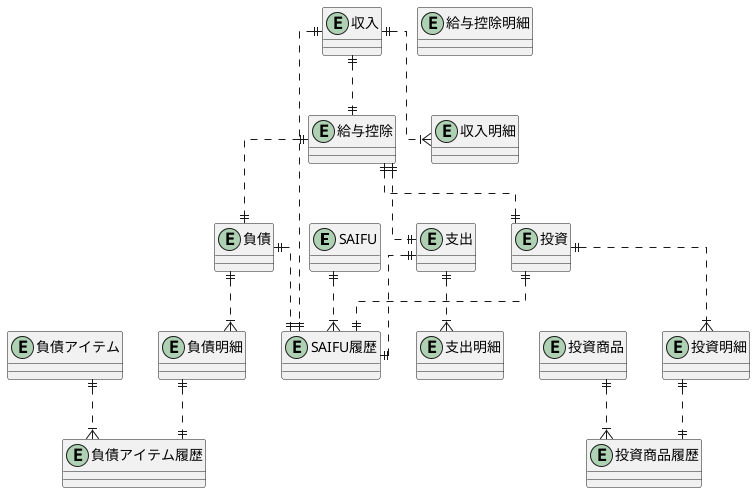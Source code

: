 @startuml ER_Concept
skinparam linetype ortho

' Entity
entity "SAIFU" as saifu {
}

entity "SAIFU履歴" as saifuHistory {
}

entity "収入" as income {
}

entity "収入明細" as incomeDetail {
}


entity "給与控除" as salaryDeduction {
}

entity "給与控除明細" as salaryDeductionDetail {
}

entity "投資" as investment {
}

entity "投資明細" as investmentDetail {
}

entity "投資商品" as investmentItem {
}

entity "投資商品履歴" as investmentItemHistory {
}

entity "支出" as expense {
}

entity "支出明細" as expenseDetail {
}

entity "負債" as debt {
}

entity "負債明細" as debtDetail {
}

entity "負債アイテム" as debtItem {
}

entity "負債アイテム履歴" as debtItemHistory {
}


' Relation

' SAIFU
saifu ||..|{saifuHistory

' Expense
expense ||..||saifuHistory
expense ||..|{expenseDetail

' Income
income ||..||saifuHistory
income ||..|{incomeDetail
income ||..||salaryDeduction
salaryDeduction ||..||debt
salaryDeduction ||..||investment
salaryDeduction ||..||expense

' Investment
investment ||..||saifuHistory
investment ||..|{investmentDetail
investmentDetail ||..||investmentItemHistory
investmentItem ||..|{investmentItemHistory

' Debt
debt ||..||saifuHistory
debt ||..|{debtDetail
debtDetail ||..||debtItemHistory
debtItem ||..|{debtItemHistory

@enduml
